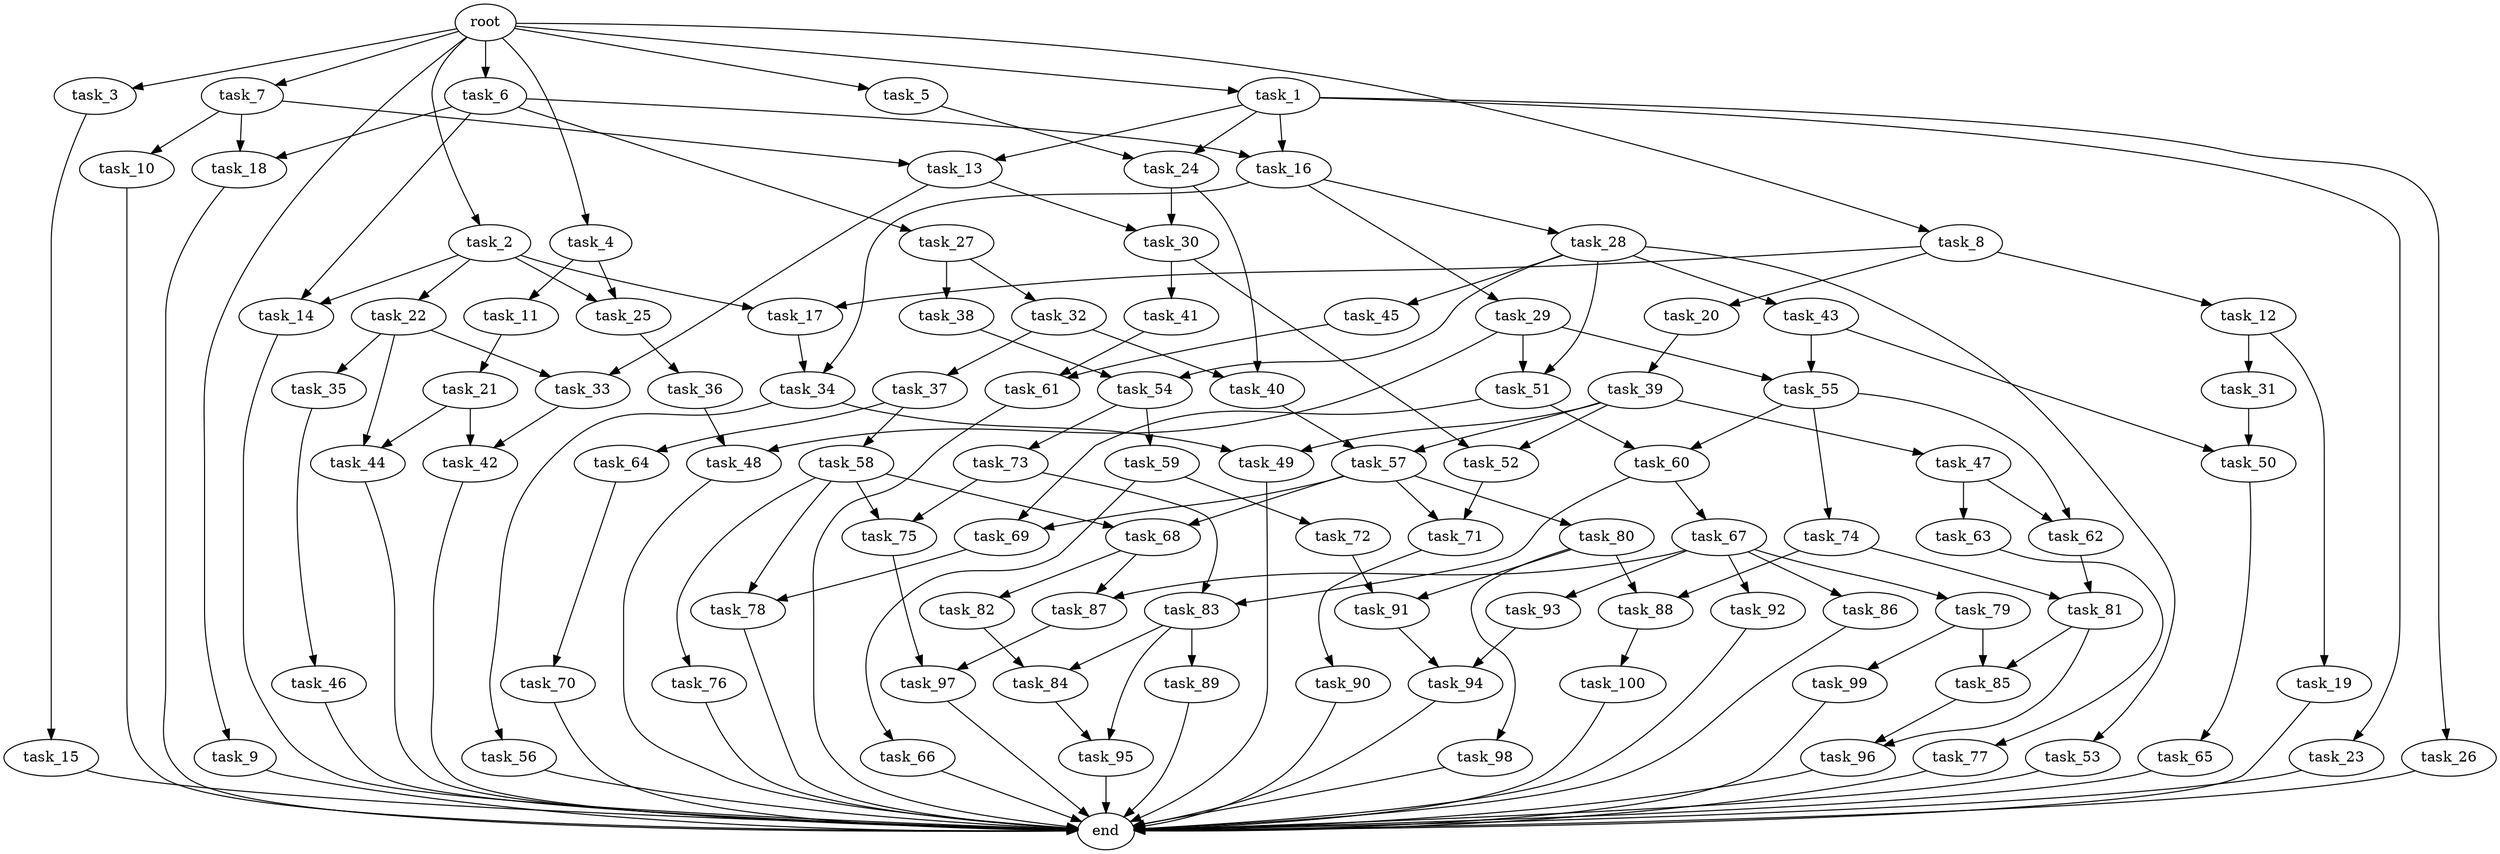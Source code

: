 digraph G {
  task_98 [size="1.030610e+09"];
  task_78 [size="3.325714e+09"];
  task_42 [size="4.327244e+09"];
  task_19 [size="2.582185e+09"];
  task_85 [size="3.278565e+09"];
  task_5 [size="2.034385e+09"];
  task_82 [size="3.114048e+08"];
  task_84 [size="3.919377e+09"];
  task_61 [size="1.402722e+09"];
  task_7 [size="4.180765e+08"];
  task_2 [size="2.346487e+09"];
  task_64 [size="2.598080e+09"];
  task_79 [size="1.937282e+09"];
  task_32 [size="4.928262e+09"];
  end [size="0.000000e+00"];
  task_12 [size="1.830073e+09"];
  task_3 [size="4.995260e+08"];
  task_97 [size="1.420292e+08"];
  task_49 [size="4.140914e+09"];
  task_65 [size="1.452292e+09"];
  task_100 [size="8.659933e+08"];
  task_92 [size="4.752442e+09"];
  task_45 [size="4.199561e+09"];
  task_8 [size="1.256589e+09"];
  task_73 [size="8.240857e+06"];
  task_81 [size="4.341256e+09"];
  task_58 [size="1.809222e+08"];
  task_71 [size="3.518811e+09"];
  task_75 [size="3.090969e+09"];
  task_25 [size="1.986098e+09"];
  task_18 [size="2.918980e+09"];
  task_69 [size="3.525086e+09"];
  task_36 [size="1.486615e+09"];
  task_38 [size="3.312101e+09"];
  task_13 [size="4.736406e+09"];
  task_22 [size="4.982490e+08"];
  task_11 [size="4.497958e+09"];
  task_77 [size="3.187366e+09"];
  task_90 [size="1.113570e+09"];
  task_86 [size="4.107298e+09"];
  task_89 [size="1.686626e+09"];
  task_96 [size="3.125693e+08"];
  task_53 [size="2.945801e+09"];
  task_31 [size="4.547739e+09"];
  task_10 [size="5.315450e+08"];
  task_27 [size="3.449692e+09"];
  task_87 [size="1.702873e+08"];
  task_43 [size="1.870287e+09"];
  task_41 [size="3.828699e+09"];
  task_40 [size="8.505500e+08"];
  task_21 [size="2.897369e+09"];
  task_17 [size="9.548684e+08"];
  task_54 [size="4.248016e+09"];
  task_88 [size="4.298095e+09"];
  task_35 [size="1.216101e+09"];
  task_44 [size="2.175345e+09"];
  task_57 [size="1.346566e+08"];
  task_9 [size="2.093105e+09"];
  task_60 [size="1.814400e+09"];
  task_83 [size="2.133420e+08"];
  task_6 [size="2.025774e+09"];
  task_23 [size="2.854767e+08"];
  task_95 [size="4.998555e+09"];
  task_56 [size="1.465677e+09"];
  task_62 [size="2.991835e+09"];
  task_74 [size="2.714381e+09"];
  task_15 [size="2.333249e+09"];
  task_37 [size="3.480015e+09"];
  task_34 [size="1.870401e+08"];
  task_93 [size="1.081173e+09"];
  task_70 [size="4.474397e+09"];
  task_68 [size="3.178827e+09"];
  task_55 [size="4.944749e+09"];
  task_99 [size="1.965175e+09"];
  task_59 [size="7.792044e+08"];
  task_91 [size="2.777458e+09"];
  task_47 [size="6.520867e+07"];
  task_48 [size="4.347817e+09"];
  task_28 [size="1.108551e+09"];
  task_50 [size="4.347532e+08"];
  task_52 [size="1.474386e+09"];
  task_30 [size="3.725447e+09"];
  task_1 [size="3.919920e+09"];
  task_14 [size="5.187855e+08"];
  root [size="0.000000e+00"];
  task_33 [size="5.545929e+08"];
  task_80 [size="4.448859e+09"];
  task_20 [size="4.170420e+09"];
  task_16 [size="4.877817e+09"];
  task_67 [size="1.798996e+09"];
  task_94 [size="2.424238e+09"];
  task_4 [size="2.860872e+09"];
  task_29 [size="1.542197e+09"];
  task_51 [size="3.421484e+09"];
  task_46 [size="1.117741e+09"];
  task_63 [size="4.423116e+09"];
  task_72 [size="2.103756e+09"];
  task_66 [size="1.123170e+09"];
  task_76 [size="8.058076e+08"];
  task_24 [size="3.765990e+07"];
  task_26 [size="4.009191e+09"];
  task_39 [size="4.818582e+09"];

  task_98 -> end [size="1.000000e-12"];
  task_78 -> end [size="1.000000e-12"];
  task_42 -> end [size="1.000000e-12"];
  task_19 -> end [size="1.000000e-12"];
  task_85 -> task_96 [size="3.278565e+08"];
  task_5 -> task_24 [size="4.068770e+08"];
  task_82 -> task_84 [size="6.228096e+07"];
  task_84 -> task_95 [size="3.919377e+08"];
  task_61 -> end [size="1.000000e-12"];
  task_7 -> task_18 [size="8.361529e+07"];
  task_7 -> task_10 [size="8.361529e+07"];
  task_7 -> task_13 [size="8.361529e+07"];
  task_2 -> task_22 [size="4.692975e+08"];
  task_2 -> task_14 [size="4.692975e+08"];
  task_2 -> task_17 [size="4.692975e+08"];
  task_2 -> task_25 [size="4.692975e+08"];
  task_64 -> task_70 [size="5.196161e+08"];
  task_79 -> task_85 [size="3.874565e+08"];
  task_79 -> task_99 [size="3.874565e+08"];
  task_32 -> task_37 [size="9.856523e+08"];
  task_32 -> task_40 [size="9.856523e+08"];
  task_12 -> task_19 [size="3.660146e+08"];
  task_12 -> task_31 [size="3.660146e+08"];
  task_3 -> task_15 [size="9.990520e+07"];
  task_97 -> end [size="1.000000e-12"];
  task_49 -> end [size="1.000000e-12"];
  task_65 -> end [size="1.000000e-12"];
  task_100 -> end [size="1.000000e-12"];
  task_92 -> end [size="1.000000e-12"];
  task_45 -> task_61 [size="8.399122e+08"];
  task_8 -> task_20 [size="2.513178e+08"];
  task_8 -> task_12 [size="2.513178e+08"];
  task_8 -> task_17 [size="2.513178e+08"];
  task_73 -> task_83 [size="1.648171e+06"];
  task_73 -> task_75 [size="1.648171e+06"];
  task_81 -> task_96 [size="4.341256e+08"];
  task_81 -> task_85 [size="4.341256e+08"];
  task_58 -> task_68 [size="3.618443e+07"];
  task_58 -> task_75 [size="3.618443e+07"];
  task_58 -> task_78 [size="3.618443e+07"];
  task_58 -> task_76 [size="3.618443e+07"];
  task_71 -> task_90 [size="3.518811e+08"];
  task_75 -> task_97 [size="3.090969e+08"];
  task_25 -> task_36 [size="1.986098e+08"];
  task_18 -> end [size="1.000000e-12"];
  task_69 -> task_78 [size="3.525086e+08"];
  task_36 -> task_48 [size="2.973231e+08"];
  task_38 -> task_54 [size="6.624202e+08"];
  task_13 -> task_30 [size="4.736406e+08"];
  task_13 -> task_33 [size="4.736406e+08"];
  task_22 -> task_35 [size="9.964980e+07"];
  task_22 -> task_44 [size="9.964980e+07"];
  task_22 -> task_33 [size="9.964980e+07"];
  task_11 -> task_21 [size="8.995916e+08"];
  task_77 -> end [size="1.000000e-12"];
  task_90 -> end [size="1.000000e-12"];
  task_86 -> end [size="1.000000e-12"];
  task_89 -> end [size="1.000000e-12"];
  task_96 -> end [size="1.000000e-12"];
  task_53 -> end [size="1.000000e-12"];
  task_31 -> task_50 [size="9.095477e+08"];
  task_10 -> end [size="1.000000e-12"];
  task_27 -> task_32 [size="6.899383e+08"];
  task_27 -> task_38 [size="6.899383e+08"];
  task_87 -> task_97 [size="1.702873e+07"];
  task_43 -> task_50 [size="3.740574e+08"];
  task_43 -> task_55 [size="3.740574e+08"];
  task_41 -> task_61 [size="7.657399e+08"];
  task_40 -> task_57 [size="8.505500e+07"];
  task_21 -> task_42 [size="5.794738e+08"];
  task_21 -> task_44 [size="5.794738e+08"];
  task_17 -> task_34 [size="9.548684e+07"];
  task_54 -> task_73 [size="4.248016e+08"];
  task_54 -> task_59 [size="4.248016e+08"];
  task_88 -> task_100 [size="4.298095e+08"];
  task_35 -> task_46 [size="2.432203e+08"];
  task_44 -> end [size="1.000000e-12"];
  task_57 -> task_69 [size="1.346566e+07"];
  task_57 -> task_68 [size="1.346566e+07"];
  task_57 -> task_71 [size="1.346566e+07"];
  task_57 -> task_80 [size="1.346566e+07"];
  task_9 -> end [size="1.000000e-12"];
  task_60 -> task_83 [size="1.814400e+08"];
  task_60 -> task_67 [size="1.814400e+08"];
  task_83 -> task_89 [size="2.133420e+07"];
  task_83 -> task_84 [size="2.133420e+07"];
  task_83 -> task_95 [size="2.133420e+07"];
  task_6 -> task_16 [size="4.051549e+08"];
  task_6 -> task_14 [size="4.051549e+08"];
  task_6 -> task_18 [size="4.051549e+08"];
  task_6 -> task_27 [size="4.051549e+08"];
  task_23 -> end [size="1.000000e-12"];
  task_95 -> end [size="1.000000e-12"];
  task_56 -> end [size="1.000000e-12"];
  task_62 -> task_81 [size="2.991835e+08"];
  task_74 -> task_81 [size="5.428762e+08"];
  task_74 -> task_88 [size="5.428762e+08"];
  task_15 -> end [size="1.000000e-12"];
  task_37 -> task_64 [size="6.960030e+08"];
  task_37 -> task_58 [size="6.960030e+08"];
  task_34 -> task_49 [size="1.870401e+07"];
  task_34 -> task_56 [size="1.870401e+07"];
  task_93 -> task_94 [size="2.162346e+08"];
  task_70 -> end [size="1.000000e-12"];
  task_68 -> task_82 [size="3.178827e+08"];
  task_68 -> task_87 [size="3.178827e+08"];
  task_55 -> task_62 [size="4.944749e+08"];
  task_55 -> task_74 [size="4.944749e+08"];
  task_55 -> task_60 [size="4.944749e+08"];
  task_99 -> end [size="1.000000e-12"];
  task_59 -> task_72 [size="1.558409e+08"];
  task_59 -> task_66 [size="1.558409e+08"];
  task_91 -> task_94 [size="2.777458e+08"];
  task_47 -> task_62 [size="1.304173e+07"];
  task_47 -> task_63 [size="1.304173e+07"];
  task_48 -> end [size="1.000000e-12"];
  task_28 -> task_43 [size="2.217102e+08"];
  task_28 -> task_51 [size="2.217102e+08"];
  task_28 -> task_54 [size="2.217102e+08"];
  task_28 -> task_45 [size="2.217102e+08"];
  task_28 -> task_53 [size="2.217102e+08"];
  task_50 -> task_65 [size="4.347532e+07"];
  task_52 -> task_71 [size="1.474386e+08"];
  task_30 -> task_41 [size="3.725447e+08"];
  task_30 -> task_52 [size="3.725447e+08"];
  task_1 -> task_24 [size="7.839840e+08"];
  task_1 -> task_16 [size="7.839840e+08"];
  task_1 -> task_23 [size="7.839840e+08"];
  task_1 -> task_13 [size="7.839840e+08"];
  task_1 -> task_26 [size="7.839840e+08"];
  task_14 -> end [size="1.000000e-12"];
  root -> task_8 [size="1.000000e-12"];
  root -> task_9 [size="1.000000e-12"];
  root -> task_2 [size="1.000000e-12"];
  root -> task_4 [size="1.000000e-12"];
  root -> task_5 [size="1.000000e-12"];
  root -> task_1 [size="1.000000e-12"];
  root -> task_3 [size="1.000000e-12"];
  root -> task_6 [size="1.000000e-12"];
  root -> task_7 [size="1.000000e-12"];
  task_33 -> task_42 [size="5.545929e+07"];
  task_80 -> task_98 [size="8.897719e+08"];
  task_80 -> task_91 [size="8.897719e+08"];
  task_80 -> task_88 [size="8.897719e+08"];
  task_20 -> task_39 [size="8.340840e+08"];
  task_16 -> task_28 [size="4.877817e+08"];
  task_16 -> task_29 [size="4.877817e+08"];
  task_16 -> task_34 [size="4.877817e+08"];
  task_67 -> task_86 [size="3.597991e+08"];
  task_67 -> task_92 [size="3.597991e+08"];
  task_67 -> task_87 [size="3.597991e+08"];
  task_67 -> task_79 [size="3.597991e+08"];
  task_67 -> task_93 [size="3.597991e+08"];
  task_94 -> end [size="1.000000e-12"];
  task_4 -> task_11 [size="5.721744e+08"];
  task_4 -> task_25 [size="5.721744e+08"];
  task_29 -> task_48 [size="3.084395e+08"];
  task_29 -> task_51 [size="3.084395e+08"];
  task_29 -> task_55 [size="3.084395e+08"];
  task_51 -> task_69 [size="3.421484e+08"];
  task_51 -> task_60 [size="3.421484e+08"];
  task_46 -> end [size="1.000000e-12"];
  task_63 -> task_77 [size="8.846231e+08"];
  task_72 -> task_91 [size="4.207511e+08"];
  task_66 -> end [size="1.000000e-12"];
  task_76 -> end [size="1.000000e-12"];
  task_24 -> task_30 [size="3.765990e+06"];
  task_24 -> task_40 [size="3.765990e+06"];
  task_26 -> end [size="1.000000e-12"];
  task_39 -> task_49 [size="9.637164e+08"];
  task_39 -> task_57 [size="9.637164e+08"];
  task_39 -> task_47 [size="9.637164e+08"];
  task_39 -> task_52 [size="9.637164e+08"];
}
